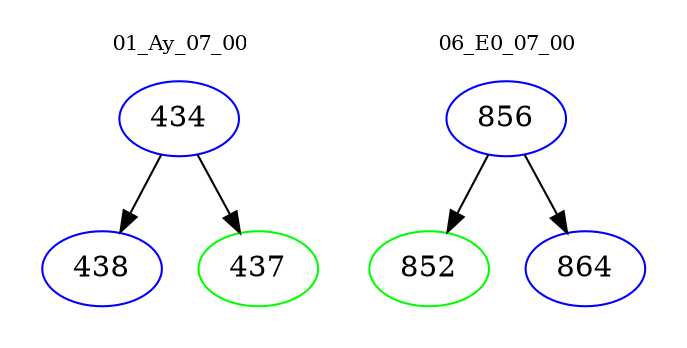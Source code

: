 digraph{
subgraph cluster_0 {
color = white
label = "01_Ay_07_00";
fontsize=10;
T0_434 [label="434", color="blue"]
T0_434 -> T0_438 [color="black"]
T0_438 [label="438", color="blue"]
T0_434 -> T0_437 [color="black"]
T0_437 [label="437", color="green"]
}
subgraph cluster_1 {
color = white
label = "06_E0_07_00";
fontsize=10;
T1_856 [label="856", color="blue"]
T1_856 -> T1_852 [color="black"]
T1_852 [label="852", color="green"]
T1_856 -> T1_864 [color="black"]
T1_864 [label="864", color="blue"]
}
}
